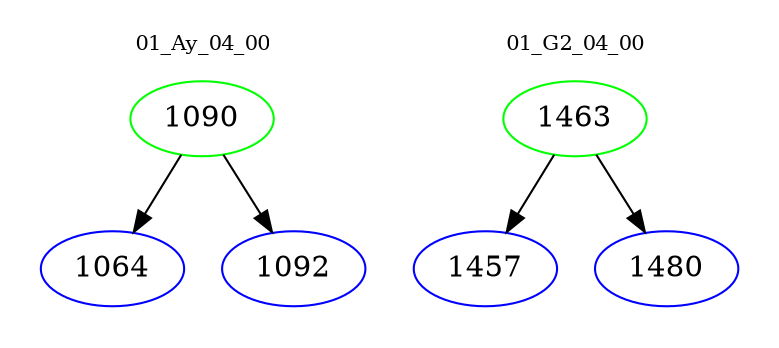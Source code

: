 digraph{
subgraph cluster_0 {
color = white
label = "01_Ay_04_00";
fontsize=10;
T0_1090 [label="1090", color="green"]
T0_1090 -> T0_1064 [color="black"]
T0_1064 [label="1064", color="blue"]
T0_1090 -> T0_1092 [color="black"]
T0_1092 [label="1092", color="blue"]
}
subgraph cluster_1 {
color = white
label = "01_G2_04_00";
fontsize=10;
T1_1463 [label="1463", color="green"]
T1_1463 -> T1_1457 [color="black"]
T1_1457 [label="1457", color="blue"]
T1_1463 -> T1_1480 [color="black"]
T1_1480 [label="1480", color="blue"]
}
}
